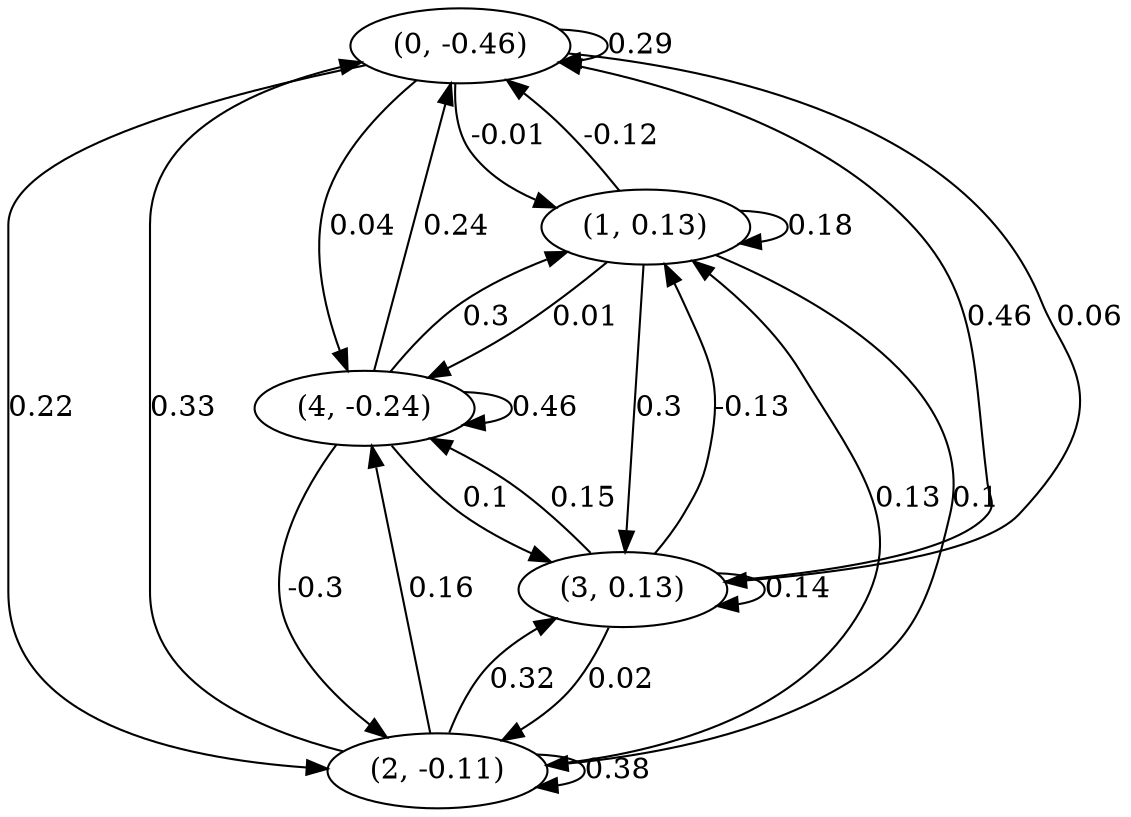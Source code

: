 digraph {
    0 [ label = "(0, -0.46)" ]
    1 [ label = "(1, 0.13)" ]
    2 [ label = "(2, -0.11)" ]
    3 [ label = "(3, 0.13)" ]
    4 [ label = "(4, -0.24)" ]
    0 -> 0 [ label = "0.29" ]
    1 -> 1 [ label = "0.18" ]
    2 -> 2 [ label = "0.38" ]
    3 -> 3 [ label = "0.14" ]
    4 -> 4 [ label = "0.46" ]
    1 -> 0 [ label = "-0.12" ]
    2 -> 0 [ label = "0.33" ]
    3 -> 0 [ label = "0.46" ]
    4 -> 0 [ label = "0.24" ]
    0 -> 1 [ label = "-0.01" ]
    2 -> 1 [ label = "0.13" ]
    3 -> 1 [ label = "-0.13" ]
    4 -> 1 [ label = "0.3" ]
    0 -> 2 [ label = "0.22" ]
    1 -> 2 [ label = "0.1" ]
    3 -> 2 [ label = "0.02" ]
    4 -> 2 [ label = "-0.3" ]
    0 -> 3 [ label = "0.06" ]
    1 -> 3 [ label = "0.3" ]
    2 -> 3 [ label = "0.32" ]
    4 -> 3 [ label = "0.1" ]
    0 -> 4 [ label = "0.04" ]
    1 -> 4 [ label = "0.01" ]
    2 -> 4 [ label = "0.16" ]
    3 -> 4 [ label = "0.15" ]
}

